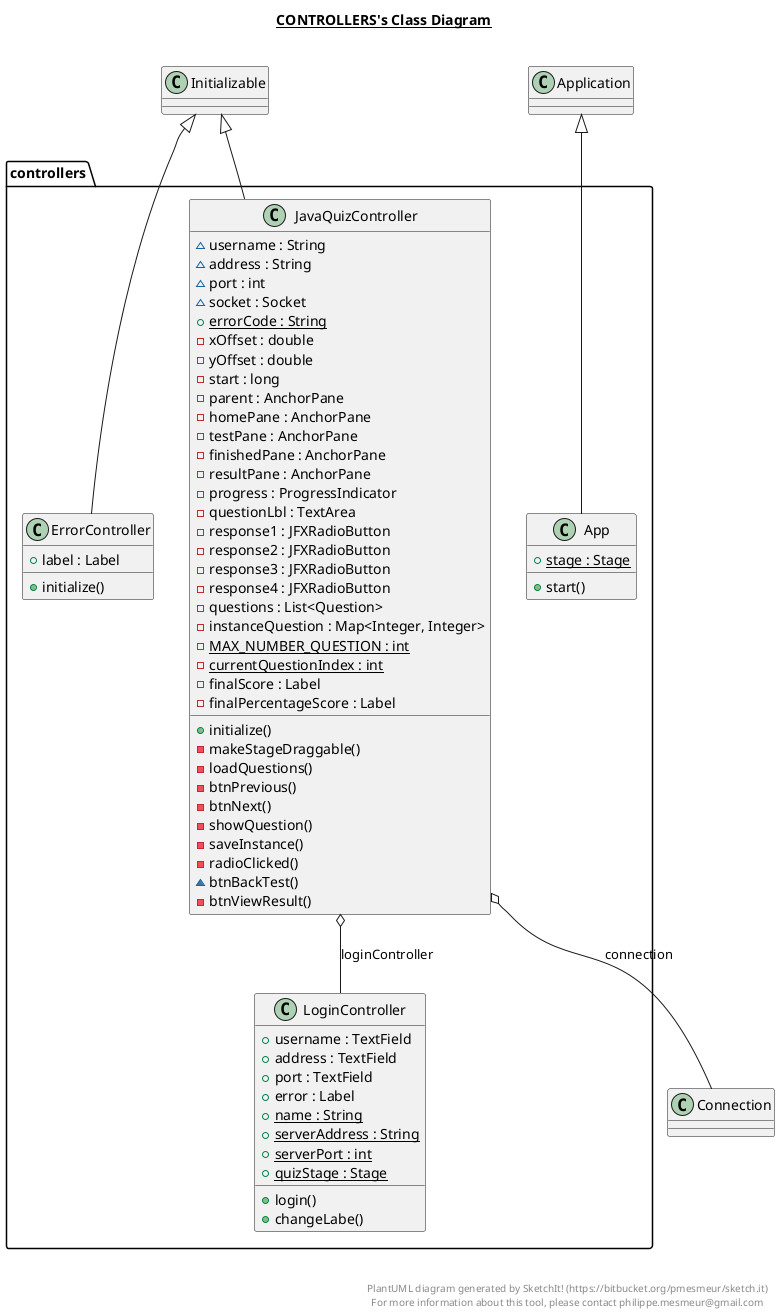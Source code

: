 

@startuml

title __CONTROLLERS's Class Diagram__\n

  package controllers {
    class App {
        {static} + stage : Stage
        + start()
    }
  }
  

  package controllers {
    class ErrorController {
        + label : Label
        + initialize()
    }
  }
  

  package controllers {
    class JavaQuizController {
        ~ username : String
        ~ address : String
        ~ port : int
        ~ socket : Socket
        {static} + errorCode : String
        - xOffset : double
        - yOffset : double
        - start : long
        - parent : AnchorPane
        - homePane : AnchorPane
        - testPane : AnchorPane
        - finishedPane : AnchorPane
        - resultPane : AnchorPane
        - progress : ProgressIndicator
        - questionLbl : TextArea
        - response1 : JFXRadioButton
        - response2 : JFXRadioButton
        - response3 : JFXRadioButton
        - response4 : JFXRadioButton
        - questions : List<Question>
        - instanceQuestion : Map<Integer, Integer>
        {static} - MAX_NUMBER_QUESTION : int
        {static} - currentQuestionIndex : int
        - finalScore : Label
        - finalPercentageScore : Label
        + initialize()
        - makeStageDraggable()
        - loadQuestions()
        - btnPrevious()
        - btnNext()
        - showQuestion()
        - saveInstance()
        - radioClicked()
        ~ btnBackTest()
        - btnViewResult()
    }
  }
  

  package controllers {
    class LoginController {
        + username : TextField
        + address : TextField
        + port : TextField
        + error : Label
        {static} + name : String
        {static} + serverAddress : String
        {static} + serverPort : int
        {static} + quizStage : Stage
        + login()
        + changeLabe()
    }
  }
  

  App -up-|> Application
  ErrorController -up-|> Initializable
  JavaQuizController -up-|> Initializable
  JavaQuizController o-- LoginController : loginController
  JavaQuizController o-- Connection : connection


right footer


PlantUML diagram generated by SketchIt! (https://bitbucket.org/pmesmeur/sketch.it)
For more information about this tool, please contact philippe.mesmeur@gmail.com
endfooter

@enduml
